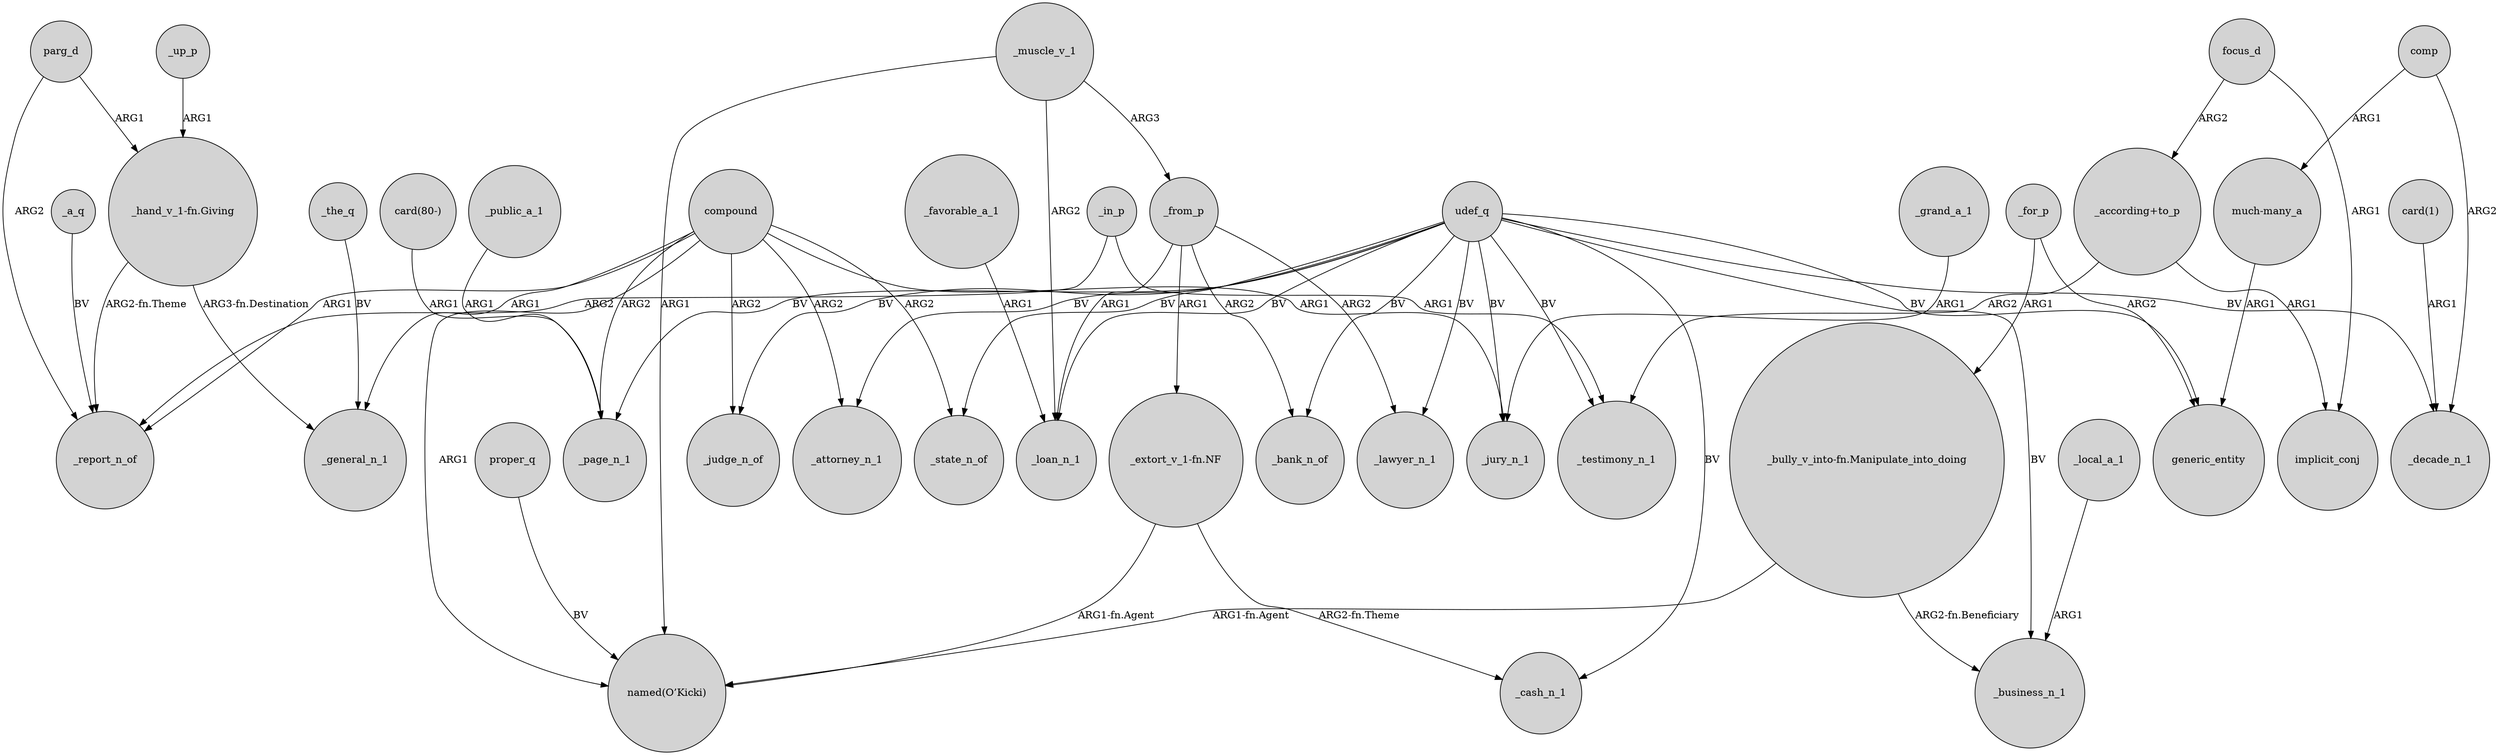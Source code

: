 digraph {
	node [shape=circle style=filled]
	_a_q -> _report_n_of [label=BV]
	compound -> "named(O’Kicki)" [label=ARG1]
	compound -> _report_n_of [label=ARG1]
	udef_q -> generic_entity [label=BV]
	"card(80-)" -> _page_n_1 [label=ARG1]
	"_extort_v_1-fn.NF" -> _cash_n_1 [label="ARG2-fn.Theme"]
	"much-many_a" -> generic_entity [label=ARG1]
	_in_p -> _report_n_of [label=ARG2]
	_the_q -> _general_n_1 [label=BV]
	compound -> _judge_n_of [label=ARG2]
	udef_q -> _state_n_of [label=BV]
	udef_q -> _cash_n_1 [label=BV]
	udef_q -> _loan_n_1 [label=BV]
	_from_p -> _loan_n_1 [label=ARG1]
	_for_p -> generic_entity [label=ARG2]
	compound -> _state_n_of [label=ARG2]
	_favorable_a_1 -> _loan_n_1 [label=ARG1]
	proper_q -> "named(O’Kicki)" [label=BV]
	_in_p -> _testimony_n_1 [label=ARG1]
	_from_p -> _bank_n_of [label=ARG2]
	compound -> _attorney_n_1 [label=ARG2]
	_public_a_1 -> _page_n_1 [label=ARG1]
	parg_d -> _report_n_of [label=ARG2]
	_from_p -> "_extort_v_1-fn.NF" [label=ARG1]
	_local_a_1 -> _business_n_1 [label=ARG1]
	udef_q -> _decade_n_1 [label=BV]
	udef_q -> _judge_n_of [label=BV]
	"_according+to_p" -> _testimony_n_1 [label=ARG2]
	"_hand_v_1-fn.Giving" -> _report_n_of [label="ARG2-fn.Theme"]
	comp -> _decade_n_1 [label=ARG2]
	_grand_a_1 -> _jury_n_1 [label=ARG1]
	"_bully_v_into-fn.Manipulate_into_doing" -> _business_n_1 [label="ARG2-fn.Beneficiary"]
	udef_q -> _attorney_n_1 [label=BV]
	_for_p -> "_bully_v_into-fn.Manipulate_into_doing" [label=ARG1]
	comp -> "much-many_a" [label=ARG1]
	"_according+to_p" -> implicit_conj [label=ARG1]
	"_bully_v_into-fn.Manipulate_into_doing" -> "named(O’Kicki)" [label="ARG1-fn.Agent"]
	udef_q -> _lawyer_n_1 [label=BV]
	_muscle_v_1 -> _loan_n_1 [label=ARG2]
	_from_p -> _lawyer_n_1 [label=ARG2]
	focus_d -> "_according+to_p" [label=ARG2]
	focus_d -> implicit_conj [label=ARG1]
	_muscle_v_1 -> "named(O’Kicki)" [label=ARG1]
	udef_q -> _business_n_1 [label=BV]
	compound -> _general_n_1 [label=ARG1]
	compound -> _page_n_1 [label=ARG2]
	"_extort_v_1-fn.NF" -> "named(O’Kicki)" [label="ARG1-fn.Agent"]
	udef_q -> _bank_n_of [label=BV]
	udef_q -> _jury_n_1 [label=BV]
	udef_q -> _page_n_1 [label=BV]
	parg_d -> "_hand_v_1-fn.Giving" [label=ARG1]
	_muscle_v_1 -> _from_p [label=ARG3]
	"card(1)" -> _decade_n_1 [label=ARG1]
	"_hand_v_1-fn.Giving" -> _general_n_1 [label="ARG3-fn.Destination"]
	udef_q -> _testimony_n_1 [label=BV]
	compound -> _jury_n_1 [label=ARG1]
	_up_p -> "_hand_v_1-fn.Giving" [label=ARG1]
}
